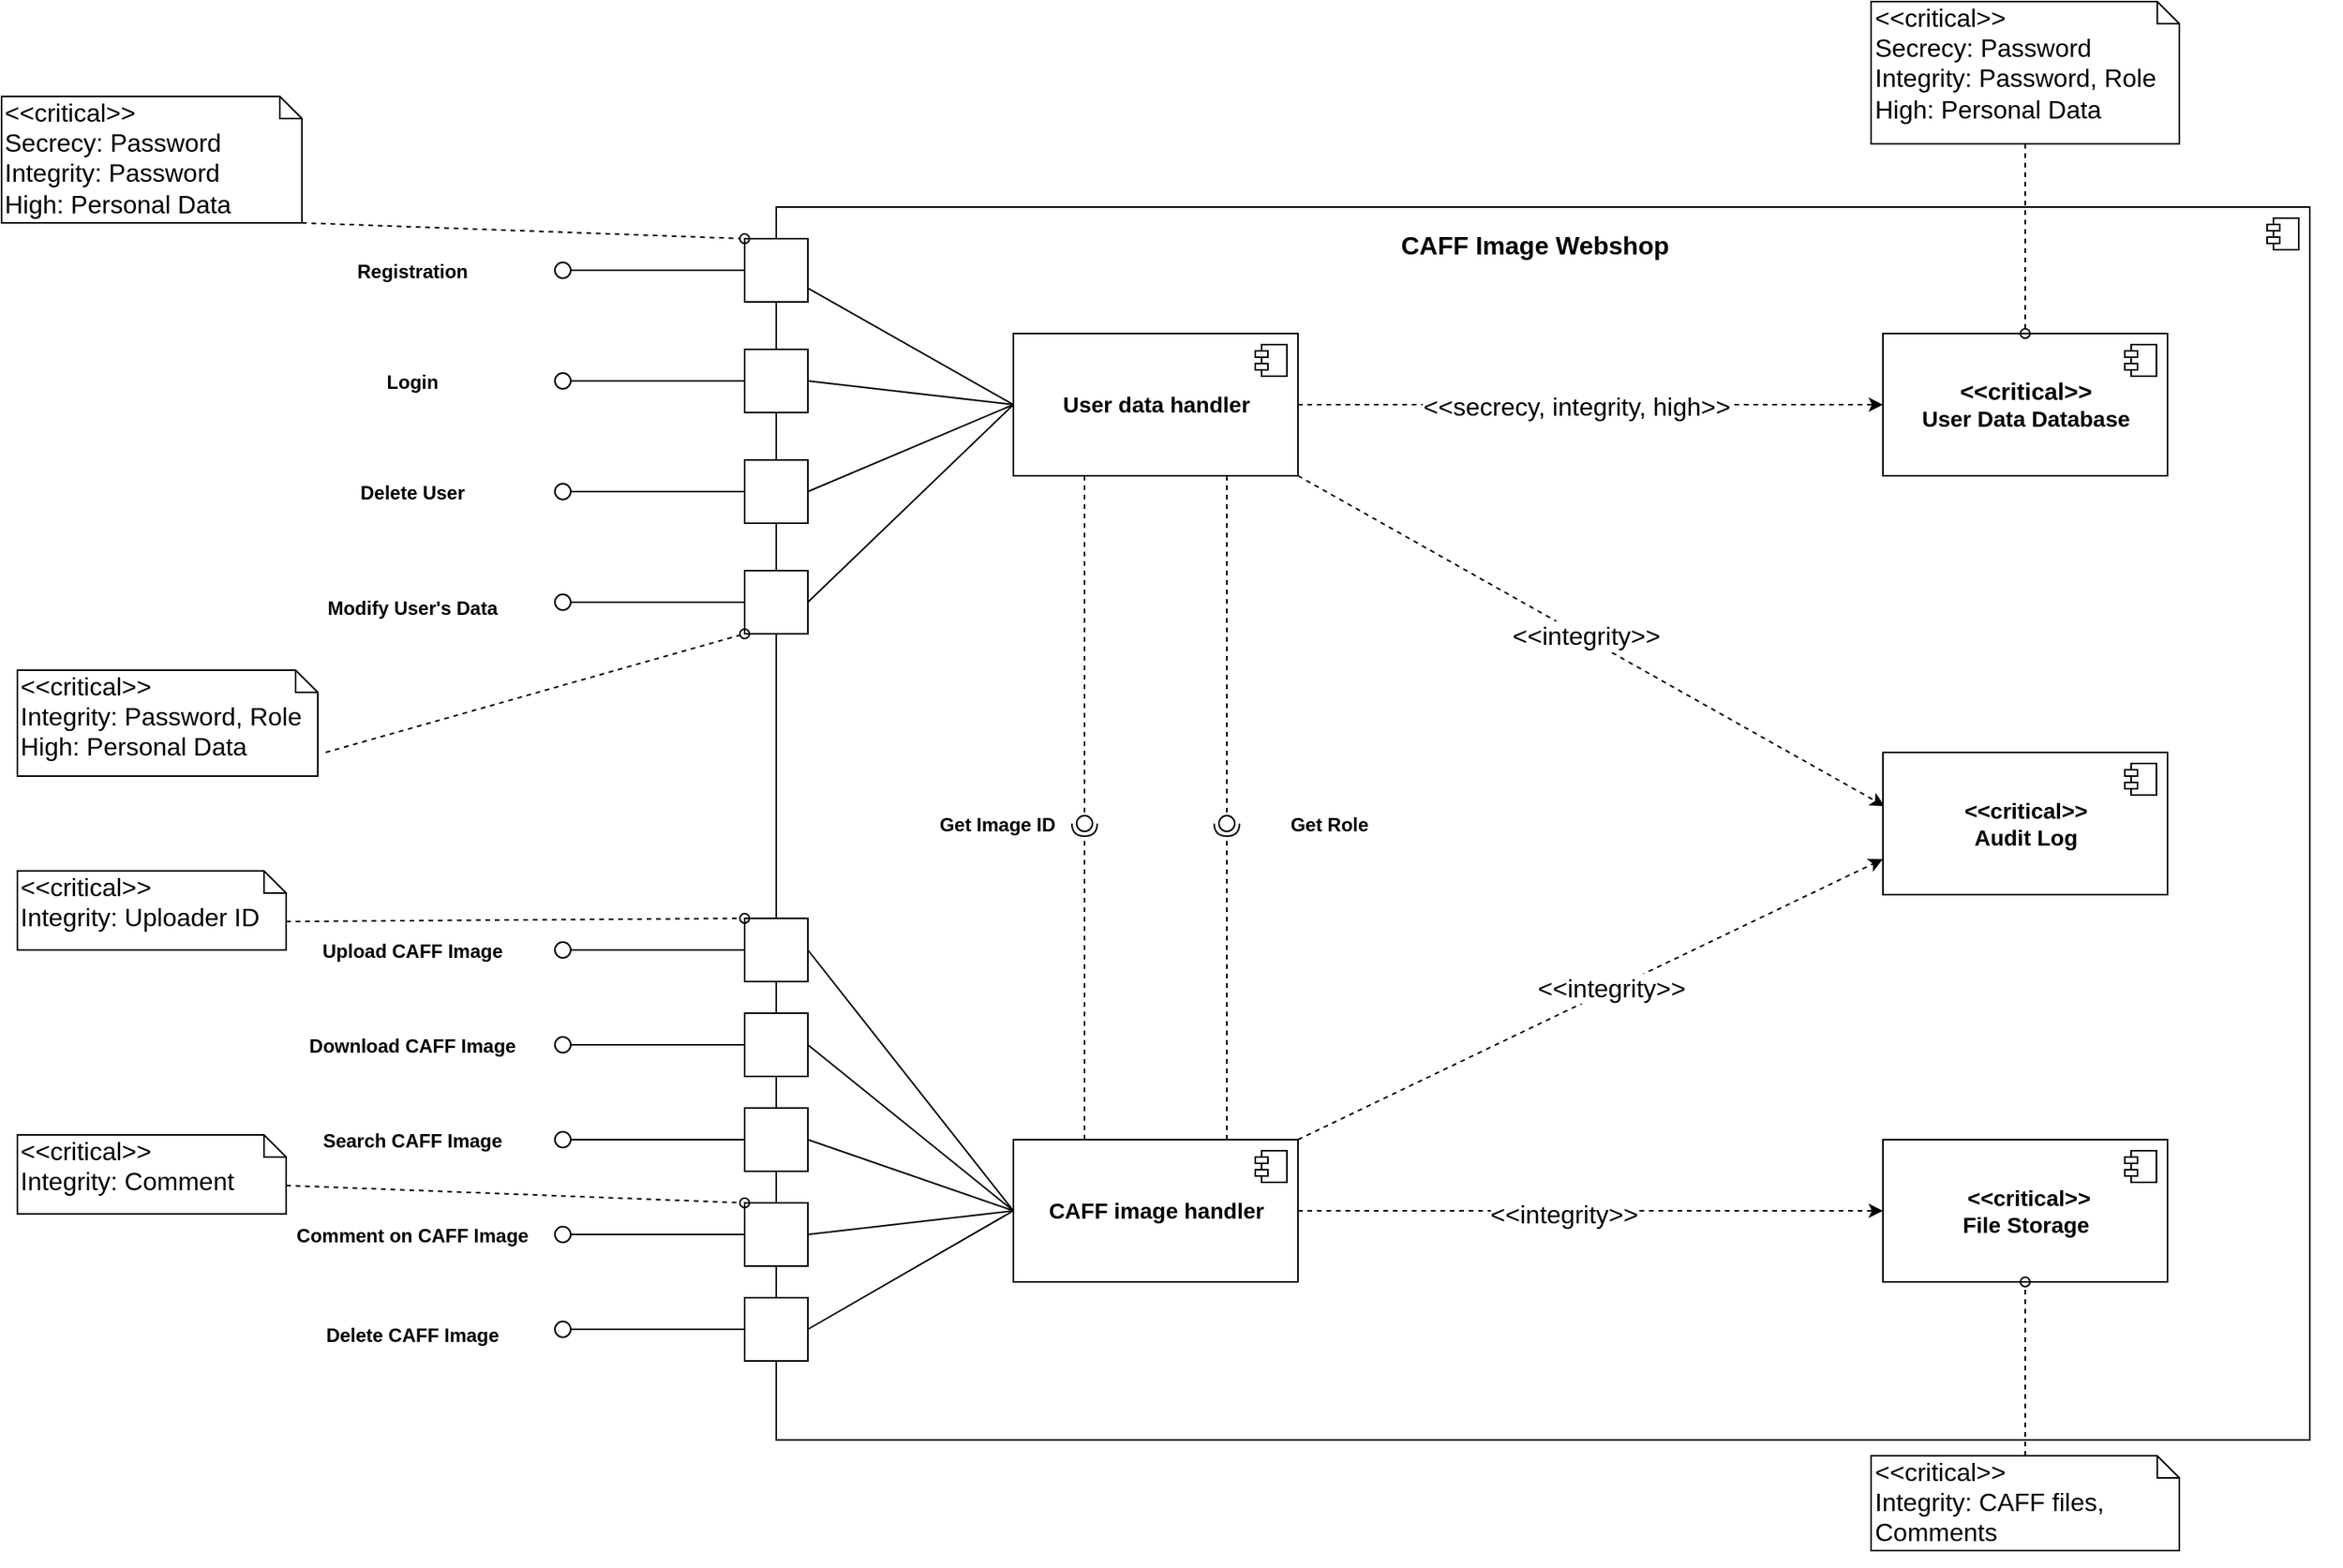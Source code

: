 <mxfile version="13.7.9" type="device"><diagram name="Page-1" id="5f0bae14-7c28-e335-631c-24af17079c00"><mxGraphModel dx="1427" dy="1365" grid="1" gridSize="10" guides="1" tooltips="1" connect="1" arrows="1" fold="1" page="1" pageScale="1" pageWidth="827" pageHeight="583" background="#ffffff" math="0" shadow="0"><root><mxCell id="0"/><mxCell id="1" parent="0"/><mxCell id="bfVSDGWMhE9fx68twoCt-98" value="" style="group" vertex="1" connectable="0" parent="1"><mxGeometry x="620" y="290" width="990" height="860" as="geometry"/></mxCell><mxCell id="bfVSDGWMhE9fx68twoCt-9" value="" style="group" vertex="1" connectable="0" parent="bfVSDGWMhE9fx68twoCt-98"><mxGeometry width="990" height="860" as="geometry"/></mxCell><mxCell id="bfVSDGWMhE9fx68twoCt-7" value="" style="html=1;dropTarget=0;" vertex="1" parent="bfVSDGWMhE9fx68twoCt-9"><mxGeometry width="970" height="780" as="geometry"/></mxCell><mxCell id="bfVSDGWMhE9fx68twoCt-8" value="" style="shape=module;jettyWidth=8;jettyHeight=4;" vertex="1" parent="bfVSDGWMhE9fx68twoCt-7"><mxGeometry x="1" width="20" height="20" relative="1" as="geometry"><mxPoint x="-27" y="7" as="offset"/></mxGeometry></mxCell><mxCell id="bfVSDGWMhE9fx68twoCt-15" style="rounded=0;orthogonalLoop=1;jettySize=auto;html=1;exitX=1;exitY=0.5;exitDx=0;exitDy=0;entryX=0;entryY=0.5;entryDx=0;entryDy=0;dashed=1;" edge="1" parent="bfVSDGWMhE9fx68twoCt-9" source="bfVSDGWMhE9fx68twoCt-5" target="bfVSDGWMhE9fx68twoCt-12"><mxGeometry relative="1" as="geometry"/></mxCell><mxCell id="bfVSDGWMhE9fx68twoCt-177" value="&amp;lt;&amp;lt;secrecy, integrity, high&amp;gt;&amp;gt;" style="edgeLabel;html=1;align=center;verticalAlign=middle;resizable=0;points=[];fontSize=16;" vertex="1" connectable="0" parent="bfVSDGWMhE9fx68twoCt-15"><mxGeometry x="-0.051" y="-1" relative="1" as="geometry"><mxPoint as="offset"/></mxGeometry></mxCell><mxCell id="bfVSDGWMhE9fx68twoCt-22" style="edgeStyle=none;rounded=0;orthogonalLoop=1;jettySize=auto;html=1;exitX=1;exitY=1;exitDx=0;exitDy=0;entryX=0.006;entryY=0.378;entryDx=0;entryDy=0;entryPerimeter=0;dashed=1;" edge="1" parent="bfVSDGWMhE9fx68twoCt-9" source="bfVSDGWMhE9fx68twoCt-5" target="bfVSDGWMhE9fx68twoCt-19"><mxGeometry relative="1" as="geometry"/></mxCell><mxCell id="bfVSDGWMhE9fx68twoCt-173" value="&amp;lt;&amp;lt;integrity&amp;gt;&amp;gt;" style="edgeLabel;html=1;align=center;verticalAlign=middle;resizable=0;points=[];fontSize=16;" vertex="1" connectable="0" parent="bfVSDGWMhE9fx68twoCt-22"><mxGeometry x="-0.024" y="1" relative="1" as="geometry"><mxPoint as="offset"/></mxGeometry></mxCell><mxCell id="bfVSDGWMhE9fx68twoCt-5" value="&lt;b&gt;&lt;font style=&quot;font-size: 14px&quot;&gt;User data handler&lt;br&gt;&lt;/font&gt;&lt;/b&gt;" style="html=1;dropTarget=0;" vertex="1" parent="bfVSDGWMhE9fx68twoCt-9"><mxGeometry x="150" y="80" width="180" height="90" as="geometry"/></mxCell><mxCell id="bfVSDGWMhE9fx68twoCt-6" value="" style="shape=module;jettyWidth=8;jettyHeight=4;" vertex="1" parent="bfVSDGWMhE9fx68twoCt-5"><mxGeometry x="1" width="20" height="20" relative="1" as="geometry"><mxPoint x="-27" y="7" as="offset"/></mxGeometry></mxCell><mxCell id="bfVSDGWMhE9fx68twoCt-18" style="edgeStyle=none;rounded=0;orthogonalLoop=1;jettySize=auto;html=1;exitX=1;exitY=0.5;exitDx=0;exitDy=0;dashed=1;" edge="1" parent="bfVSDGWMhE9fx68twoCt-9" source="bfVSDGWMhE9fx68twoCt-10" target="bfVSDGWMhE9fx68twoCt-16"><mxGeometry relative="1" as="geometry"/></mxCell><mxCell id="bfVSDGWMhE9fx68twoCt-176" value="&amp;lt;&amp;lt;integrity&amp;gt;&amp;gt;" style="edgeLabel;html=1;align=center;verticalAlign=middle;resizable=0;points=[];fontSize=16;" vertex="1" connectable="0" parent="bfVSDGWMhE9fx68twoCt-18"><mxGeometry x="-0.091" y="-2" relative="1" as="geometry"><mxPoint as="offset"/></mxGeometry></mxCell><mxCell id="bfVSDGWMhE9fx68twoCt-23" style="edgeStyle=none;rounded=0;orthogonalLoop=1;jettySize=auto;html=1;exitX=1;exitY=0;exitDx=0;exitDy=0;entryX=0;entryY=0.75;entryDx=0;entryDy=0;dashed=1;" edge="1" parent="bfVSDGWMhE9fx68twoCt-9" source="bfVSDGWMhE9fx68twoCt-10" target="bfVSDGWMhE9fx68twoCt-19"><mxGeometry relative="1" as="geometry"/></mxCell><mxCell id="bfVSDGWMhE9fx68twoCt-175" value="&amp;lt;&amp;lt;integrity&amp;gt;&amp;gt;" style="edgeLabel;html=1;align=center;verticalAlign=middle;resizable=0;points=[];fontSize=16;" vertex="1" connectable="0" parent="bfVSDGWMhE9fx68twoCt-23"><mxGeometry x="0.073" y="1" relative="1" as="geometry"><mxPoint as="offset"/></mxGeometry></mxCell><mxCell id="bfVSDGWMhE9fx68twoCt-10" value="&lt;font style=&quot;font-size: 14px&quot;&gt;&lt;b&gt;CAFF image handler&lt;br&gt;&lt;/b&gt;&lt;/font&gt;" style="html=1;dropTarget=0;" vertex="1" parent="bfVSDGWMhE9fx68twoCt-9"><mxGeometry x="150" y="590" width="180" height="90" as="geometry"/></mxCell><mxCell id="bfVSDGWMhE9fx68twoCt-11" value="" style="shape=module;jettyWidth=8;jettyHeight=4;" vertex="1" parent="bfVSDGWMhE9fx68twoCt-10"><mxGeometry x="1" width="20" height="20" relative="1" as="geometry"><mxPoint x="-27" y="7" as="offset"/></mxGeometry></mxCell><mxCell id="bfVSDGWMhE9fx68twoCt-12" value="&lt;font style=&quot;font-size: 15px&quot;&gt;&lt;b&gt;&amp;lt;&amp;lt;critical&amp;gt;&amp;gt;&lt;/b&gt;&lt;br&gt;&lt;/font&gt;&lt;div style=&quot;font-size: 14px&quot;&gt;&lt;font style=&quot;font-size: 14px&quot;&gt;&lt;b&gt;&lt;font style=&quot;font-size: 14px&quot;&gt;User Data Database&lt;/font&gt;&lt;/b&gt;&lt;/font&gt;&lt;/div&gt;" style="html=1;dropTarget=0;" vertex="1" parent="bfVSDGWMhE9fx68twoCt-9"><mxGeometry x="700" y="80" width="180" height="90" as="geometry"/></mxCell><mxCell id="bfVSDGWMhE9fx68twoCt-13" value="" style="shape=module;jettyWidth=8;jettyHeight=4;" vertex="1" parent="bfVSDGWMhE9fx68twoCt-12"><mxGeometry x="1" width="20" height="20" relative="1" as="geometry"><mxPoint x="-27" y="7" as="offset"/></mxGeometry></mxCell><mxCell id="bfVSDGWMhE9fx68twoCt-16" value="&lt;div&gt;&lt;b&gt;&lt;font style=&quot;font-size: 14px&quot;&gt;&amp;nbsp;&amp;lt;&amp;lt;critical&amp;gt;&amp;gt;&lt;br&gt;&lt;/font&gt;&lt;/b&gt;&lt;/div&gt;&lt;div&gt;&lt;b&gt;&lt;font style=&quot;font-size: 14px&quot;&gt;File Storage&lt;/font&gt;&lt;/b&gt;&lt;/div&gt;" style="html=1;dropTarget=0;" vertex="1" parent="bfVSDGWMhE9fx68twoCt-9"><mxGeometry x="700" y="590" width="180" height="90" as="geometry"/></mxCell><mxCell id="bfVSDGWMhE9fx68twoCt-17" value="" style="shape=module;jettyWidth=8;jettyHeight=4;" vertex="1" parent="bfVSDGWMhE9fx68twoCt-16"><mxGeometry x="1" width="20" height="20" relative="1" as="geometry"><mxPoint x="-27" y="7" as="offset"/></mxGeometry></mxCell><mxCell id="bfVSDGWMhE9fx68twoCt-19" value="&lt;div&gt;&lt;b&gt;&lt;font style=&quot;font-size: 14px&quot;&gt;&amp;lt;&amp;lt;critical&amp;gt;&amp;gt;&lt;br&gt;&lt;/font&gt;&lt;/b&gt;&lt;/div&gt;&lt;div&gt;&lt;b&gt;&lt;font style=&quot;font-size: 14px&quot;&gt;Audit Log&lt;/font&gt;&lt;/b&gt;&lt;/div&gt;" style="html=1;dropTarget=0;" vertex="1" parent="bfVSDGWMhE9fx68twoCt-9"><mxGeometry x="700" y="345" width="180" height="90" as="geometry"/></mxCell><mxCell id="bfVSDGWMhE9fx68twoCt-20" value="" style="shape=module;jettyWidth=8;jettyHeight=4;" vertex="1" parent="bfVSDGWMhE9fx68twoCt-19"><mxGeometry x="1" width="20" height="20" relative="1" as="geometry"><mxPoint x="-27" y="7" as="offset"/></mxGeometry></mxCell><mxCell id="bfVSDGWMhE9fx68twoCt-30" value="Get Image ID" style="text;align=center;fontStyle=1;verticalAlign=middle;spacingLeft=3;spacingRight=3;strokeColor=none;rotatable=0;points=[[0,0.5],[1,0.5]];portConstraint=eastwest;" vertex="1" parent="bfVSDGWMhE9fx68twoCt-9"><mxGeometry x="100" y="377" width="80" height="26" as="geometry"/></mxCell><mxCell id="bfVSDGWMhE9fx68twoCt-36" value="" style="ellipse;whiteSpace=wrap;html=1;fontFamily=Helvetica;fontSize=12;fontColor=#000000;align=center;strokeColor=#000000;fillColor=#ffffff;points=[];aspect=fixed;resizable=0;" vertex="1" parent="bfVSDGWMhE9fx68twoCt-9"><mxGeometry x="190" y="385" width="10" height="10" as="geometry"/></mxCell><mxCell id="bfVSDGWMhE9fx68twoCt-35" value="" style="rounded=0;orthogonalLoop=1;jettySize=auto;html=1;endArrow=halfCircle;endFill=0;entryX=0.5;entryY=0.5;entryDx=0;entryDy=0;endSize=6;strokeWidth=1;dashed=1;exitX=0.25;exitY=0;exitDx=0;exitDy=0;" edge="1" target="bfVSDGWMhE9fx68twoCt-36" parent="bfVSDGWMhE9fx68twoCt-9" source="bfVSDGWMhE9fx68twoCt-10"><mxGeometry relative="1" as="geometry"><mxPoint x="740" y="635" as="sourcePoint"/><Array as="points"/></mxGeometry></mxCell><mxCell id="bfVSDGWMhE9fx68twoCt-34" value="" style="rounded=0;orthogonalLoop=1;jettySize=auto;html=1;endArrow=none;endFill=0;dashed=1;exitX=0.25;exitY=1;exitDx=0;exitDy=0;" edge="1" target="bfVSDGWMhE9fx68twoCt-36" parent="bfVSDGWMhE9fx68twoCt-9" source="bfVSDGWMhE9fx68twoCt-5"><mxGeometry relative="1" as="geometry"><mxPoint x="700" y="635" as="sourcePoint"/></mxGeometry></mxCell><mxCell id="bfVSDGWMhE9fx68twoCt-40" value="Get Role" style="text;align=center;fontStyle=1;verticalAlign=middle;spacingLeft=3;spacingRight=3;strokeColor=none;rotatable=0;points=[[0,0.5],[1,0.5]];portConstraint=eastwest;" vertex="1" parent="bfVSDGWMhE9fx68twoCt-9"><mxGeometry x="310" y="377" width="80" height="26" as="geometry"/></mxCell><mxCell id="bfVSDGWMhE9fx68twoCt-127" value="" style="group" vertex="1" connectable="0" parent="bfVSDGWMhE9fx68twoCt-9"><mxGeometry x="-140" y="690" width="160" height="40" as="geometry"/></mxCell><mxCell id="bfVSDGWMhE9fx68twoCt-128" value="" style="whiteSpace=wrap;html=1;aspect=fixed;" vertex="1" parent="bfVSDGWMhE9fx68twoCt-127"><mxGeometry x="120" width="40" height="40" as="geometry"/></mxCell><mxCell id="bfVSDGWMhE9fx68twoCt-129" value="" style="rounded=0;orthogonalLoop=1;jettySize=auto;html=1;endArrow=none;endFill=0;exitX=0;exitY=0.5;exitDx=0;exitDy=0;" edge="1" parent="bfVSDGWMhE9fx68twoCt-127" source="bfVSDGWMhE9fx68twoCt-128" target="bfVSDGWMhE9fx68twoCt-130"><mxGeometry relative="1" as="geometry"><mxPoint x="290" y="305" as="sourcePoint"/></mxGeometry></mxCell><mxCell id="bfVSDGWMhE9fx68twoCt-130" value="" style="ellipse;whiteSpace=wrap;html=1;fontFamily=Helvetica;fontSize=12;fontColor=#000000;align=center;strokeColor=#000000;fillColor=#ffffff;points=[];aspect=fixed;resizable=0;" vertex="1" parent="bfVSDGWMhE9fx68twoCt-127"><mxGeometry y="15" width="10" height="10" as="geometry"/></mxCell><mxCell id="bfVSDGWMhE9fx68twoCt-122" value="" style="group" vertex="1" connectable="0" parent="bfVSDGWMhE9fx68twoCt-9"><mxGeometry x="-140" y="230" width="160" height="40" as="geometry"/></mxCell><mxCell id="bfVSDGWMhE9fx68twoCt-123" value="" style="whiteSpace=wrap;html=1;aspect=fixed;" vertex="1" parent="bfVSDGWMhE9fx68twoCt-122"><mxGeometry x="120" width="40" height="40" as="geometry"/></mxCell><mxCell id="bfVSDGWMhE9fx68twoCt-124" value="" style="rounded=0;orthogonalLoop=1;jettySize=auto;html=1;endArrow=none;endFill=0;exitX=0;exitY=0.5;exitDx=0;exitDy=0;" edge="1" parent="bfVSDGWMhE9fx68twoCt-122" source="bfVSDGWMhE9fx68twoCt-123" target="bfVSDGWMhE9fx68twoCt-125"><mxGeometry relative="1" as="geometry"><mxPoint x="290" y="305" as="sourcePoint"/></mxGeometry></mxCell><mxCell id="bfVSDGWMhE9fx68twoCt-125" value="" style="ellipse;whiteSpace=wrap;html=1;fontFamily=Helvetica;fontSize=12;fontColor=#000000;align=center;strokeColor=#000000;fillColor=#ffffff;points=[];aspect=fixed;resizable=0;" vertex="1" parent="bfVSDGWMhE9fx68twoCt-122"><mxGeometry y="15" width="10" height="10" as="geometry"/></mxCell><mxCell id="bfVSDGWMhE9fx68twoCt-162" style="edgeStyle=none;rounded=0;orthogonalLoop=1;jettySize=auto;html=1;exitX=1;exitY=0.5;exitDx=0;exitDy=0;entryX=0;entryY=0.5;entryDx=0;entryDy=0;endArrow=none;endFill=0;" edge="1" parent="bfVSDGWMhE9fx68twoCt-9" source="bfVSDGWMhE9fx68twoCt-123" target="bfVSDGWMhE9fx68twoCt-5"><mxGeometry relative="1" as="geometry"/></mxCell><mxCell id="bfVSDGWMhE9fx68twoCt-167" style="edgeStyle=none;rounded=0;orthogonalLoop=1;jettySize=auto;html=1;exitX=1;exitY=0.5;exitDx=0;exitDy=0;entryX=0;entryY=0.5;entryDx=0;entryDy=0;endArrow=none;endFill=0;" edge="1" parent="bfVSDGWMhE9fx68twoCt-9" source="bfVSDGWMhE9fx68twoCt-128" target="bfVSDGWMhE9fx68twoCt-10"><mxGeometry relative="1" as="geometry"/></mxCell><mxCell id="bfVSDGWMhE9fx68twoCt-168" value="CAFF Image Webshop" style="text;align=center;fontStyle=1;verticalAlign=middle;spacingLeft=3;spacingRight=3;strokeColor=none;rotatable=0;points=[[0,0.5],[1,0.5]];portConstraint=eastwest;fontSize=16;" vertex="1" parent="bfVSDGWMhE9fx68twoCt-9"><mxGeometry x="440" y="10" width="80" height="26" as="geometry"/></mxCell><mxCell id="bfVSDGWMhE9fx68twoCt-187" style="edgeStyle=none;rounded=0;orthogonalLoop=1;jettySize=auto;html=1;exitX=0.5;exitY=0;exitDx=0;exitDy=0;exitPerimeter=0;dashed=1;endArrow=oval;endFill=0;fontSize=16;" edge="1" parent="bfVSDGWMhE9fx68twoCt-9" source="bfVSDGWMhE9fx68twoCt-186" target="bfVSDGWMhE9fx68twoCt-16"><mxGeometry relative="1" as="geometry"/></mxCell><mxCell id="bfVSDGWMhE9fx68twoCt-186" value="&lt;div&gt;&amp;lt;&amp;lt;critical&amp;gt;&amp;gt;&lt;/div&gt;&lt;div&gt;Integrity: CAFF files, Comments&lt;br&gt;&lt;/div&gt;" style="shape=note;whiteSpace=wrap;html=1;size=14;verticalAlign=top;align=left;spacingTop=-6;fontSize=16;" vertex="1" parent="bfVSDGWMhE9fx68twoCt-9"><mxGeometry x="692.5" y="790" width="195" height="60" as="geometry"/></mxCell><mxCell id="bfVSDGWMhE9fx68twoCt-39" value="" style="ellipse;whiteSpace=wrap;html=1;fontFamily=Helvetica;fontSize=12;fontColor=#000000;align=center;strokeColor=#000000;fillColor=#ffffff;points=[];aspect=fixed;resizable=0;" vertex="1" parent="bfVSDGWMhE9fx68twoCt-98"><mxGeometry x="280" y="385" width="10" height="10" as="geometry"/></mxCell><mxCell id="bfVSDGWMhE9fx68twoCt-37" value="" style="rounded=0;orthogonalLoop=1;jettySize=auto;html=1;endArrow=none;endFill=0;dashed=1;exitX=0.75;exitY=1;exitDx=0;exitDy=0;" edge="1" target="bfVSDGWMhE9fx68twoCt-39" parent="bfVSDGWMhE9fx68twoCt-98" source="bfVSDGWMhE9fx68twoCt-5"><mxGeometry relative="1" as="geometry"><mxPoint x="1140" y="805" as="sourcePoint"/></mxGeometry></mxCell><mxCell id="bfVSDGWMhE9fx68twoCt-38" value="" style="rounded=0;orthogonalLoop=1;jettySize=auto;html=1;endArrow=halfCircle;endFill=0;entryX=0.5;entryY=0.5;entryDx=0;entryDy=0;endSize=6;strokeWidth=1;dashed=1;exitX=0.75;exitY=0;exitDx=0;exitDy=0;" edge="1" target="bfVSDGWMhE9fx68twoCt-39" parent="bfVSDGWMhE9fx68twoCt-98" source="bfVSDGWMhE9fx68twoCt-10"><mxGeometry relative="1" as="geometry"><mxPoint x="1180" y="805" as="sourcePoint"/></mxGeometry></mxCell><mxCell id="bfVSDGWMhE9fx68twoCt-108" value="" style="group" vertex="1" connectable="0" parent="1"><mxGeometry x="480" y="310" width="160" height="40" as="geometry"/></mxCell><mxCell id="bfVSDGWMhE9fx68twoCt-70" value="" style="whiteSpace=wrap;html=1;aspect=fixed;" vertex="1" parent="bfVSDGWMhE9fx68twoCt-108"><mxGeometry x="120" width="40" height="40" as="geometry"/></mxCell><mxCell id="bfVSDGWMhE9fx68twoCt-105" value="" style="rounded=0;orthogonalLoop=1;jettySize=auto;html=1;endArrow=none;endFill=0;exitX=0;exitY=0.5;exitDx=0;exitDy=0;" edge="1" target="bfVSDGWMhE9fx68twoCt-107" parent="bfVSDGWMhE9fx68twoCt-108" source="bfVSDGWMhE9fx68twoCt-70"><mxGeometry relative="1" as="geometry"><mxPoint x="290" y="305" as="sourcePoint"/></mxGeometry></mxCell><mxCell id="bfVSDGWMhE9fx68twoCt-107" value="" style="ellipse;whiteSpace=wrap;html=1;fontFamily=Helvetica;fontSize=12;fontColor=#000000;align=center;strokeColor=#000000;fillColor=#ffffff;points=[];aspect=fixed;resizable=0;" vertex="1" parent="bfVSDGWMhE9fx68twoCt-108"><mxGeometry y="15" width="10" height="10" as="geometry"/></mxCell><mxCell id="bfVSDGWMhE9fx68twoCt-114" value="" style="group" vertex="1" connectable="0" parent="1"><mxGeometry x="480" y="380" width="160" height="40" as="geometry"/></mxCell><mxCell id="bfVSDGWMhE9fx68twoCt-115" value="" style="whiteSpace=wrap;html=1;aspect=fixed;" vertex="1" parent="bfVSDGWMhE9fx68twoCt-114"><mxGeometry x="120" width="40" height="40" as="geometry"/></mxCell><mxCell id="bfVSDGWMhE9fx68twoCt-116" value="" style="rounded=0;orthogonalLoop=1;jettySize=auto;html=1;endArrow=none;endFill=0;exitX=0;exitY=0.5;exitDx=0;exitDy=0;" edge="1" parent="bfVSDGWMhE9fx68twoCt-114" source="bfVSDGWMhE9fx68twoCt-115" target="bfVSDGWMhE9fx68twoCt-117"><mxGeometry relative="1" as="geometry"><mxPoint x="290" y="305" as="sourcePoint"/></mxGeometry></mxCell><mxCell id="bfVSDGWMhE9fx68twoCt-117" value="" style="ellipse;whiteSpace=wrap;html=1;fontFamily=Helvetica;fontSize=12;fontColor=#000000;align=center;strokeColor=#000000;fillColor=#ffffff;points=[];aspect=fixed;resizable=0;" vertex="1" parent="bfVSDGWMhE9fx68twoCt-114"><mxGeometry y="15" width="10" height="10" as="geometry"/></mxCell><mxCell id="bfVSDGWMhE9fx68twoCt-118" value="" style="group" vertex="1" connectable="0" parent="1"><mxGeometry x="480" y="450" width="160" height="40" as="geometry"/></mxCell><mxCell id="bfVSDGWMhE9fx68twoCt-119" value="" style="whiteSpace=wrap;html=1;aspect=fixed;" vertex="1" parent="bfVSDGWMhE9fx68twoCt-118"><mxGeometry x="120" width="40" height="40" as="geometry"/></mxCell><mxCell id="bfVSDGWMhE9fx68twoCt-120" value="" style="rounded=0;orthogonalLoop=1;jettySize=auto;html=1;endArrow=none;endFill=0;exitX=0;exitY=0.5;exitDx=0;exitDy=0;" edge="1" parent="bfVSDGWMhE9fx68twoCt-118" source="bfVSDGWMhE9fx68twoCt-119" target="bfVSDGWMhE9fx68twoCt-121"><mxGeometry relative="1" as="geometry"><mxPoint x="290" y="305" as="sourcePoint"/></mxGeometry></mxCell><mxCell id="bfVSDGWMhE9fx68twoCt-121" value="" style="ellipse;whiteSpace=wrap;html=1;fontFamily=Helvetica;fontSize=12;fontColor=#000000;align=center;strokeColor=#000000;fillColor=#ffffff;points=[];aspect=fixed;resizable=0;" vertex="1" parent="bfVSDGWMhE9fx68twoCt-118"><mxGeometry y="15" width="10" height="10" as="geometry"/></mxCell><mxCell id="bfVSDGWMhE9fx68twoCt-131" value="" style="group" vertex="1" connectable="0" parent="1"><mxGeometry x="480" y="920" width="160" height="40" as="geometry"/></mxCell><mxCell id="bfVSDGWMhE9fx68twoCt-132" value="" style="whiteSpace=wrap;html=1;aspect=fixed;" vertex="1" parent="bfVSDGWMhE9fx68twoCt-131"><mxGeometry x="120" width="40" height="40" as="geometry"/></mxCell><mxCell id="bfVSDGWMhE9fx68twoCt-133" value="" style="rounded=0;orthogonalLoop=1;jettySize=auto;html=1;endArrow=none;endFill=0;exitX=0;exitY=0.5;exitDx=0;exitDy=0;" edge="1" parent="bfVSDGWMhE9fx68twoCt-131" source="bfVSDGWMhE9fx68twoCt-132" target="bfVSDGWMhE9fx68twoCt-134"><mxGeometry relative="1" as="geometry"><mxPoint x="290" y="305" as="sourcePoint"/></mxGeometry></mxCell><mxCell id="bfVSDGWMhE9fx68twoCt-134" value="" style="ellipse;whiteSpace=wrap;html=1;fontFamily=Helvetica;fontSize=12;fontColor=#000000;align=center;strokeColor=#000000;fillColor=#ffffff;points=[];aspect=fixed;resizable=0;" vertex="1" parent="bfVSDGWMhE9fx68twoCt-131"><mxGeometry y="15" width="10" height="10" as="geometry"/></mxCell><mxCell id="bfVSDGWMhE9fx68twoCt-135" value="" style="group" vertex="1" connectable="0" parent="1"><mxGeometry x="480" y="860" width="160" height="40" as="geometry"/></mxCell><mxCell id="bfVSDGWMhE9fx68twoCt-136" value="" style="whiteSpace=wrap;html=1;aspect=fixed;" vertex="1" parent="bfVSDGWMhE9fx68twoCt-135"><mxGeometry x="120" width="40" height="40" as="geometry"/></mxCell><mxCell id="bfVSDGWMhE9fx68twoCt-137" value="" style="rounded=0;orthogonalLoop=1;jettySize=auto;html=1;endArrow=none;endFill=0;exitX=0;exitY=0.5;exitDx=0;exitDy=0;" edge="1" parent="bfVSDGWMhE9fx68twoCt-135" source="bfVSDGWMhE9fx68twoCt-136" target="bfVSDGWMhE9fx68twoCt-138"><mxGeometry relative="1" as="geometry"><mxPoint x="290" y="305" as="sourcePoint"/></mxGeometry></mxCell><mxCell id="bfVSDGWMhE9fx68twoCt-138" value="" style="ellipse;whiteSpace=wrap;html=1;fontFamily=Helvetica;fontSize=12;fontColor=#000000;align=center;strokeColor=#000000;fillColor=#ffffff;points=[];aspect=fixed;resizable=0;" vertex="1" parent="bfVSDGWMhE9fx68twoCt-135"><mxGeometry y="15" width="10" height="10" as="geometry"/></mxCell><mxCell id="bfVSDGWMhE9fx68twoCt-139" value="" style="group" vertex="1" connectable="0" parent="1"><mxGeometry x="480" y="800" width="160" height="40" as="geometry"/></mxCell><mxCell id="bfVSDGWMhE9fx68twoCt-140" value="" style="whiteSpace=wrap;html=1;aspect=fixed;" vertex="1" parent="bfVSDGWMhE9fx68twoCt-139"><mxGeometry x="120" width="40" height="40" as="geometry"/></mxCell><mxCell id="bfVSDGWMhE9fx68twoCt-141" value="" style="rounded=0;orthogonalLoop=1;jettySize=auto;html=1;endArrow=none;endFill=0;exitX=0;exitY=0.5;exitDx=0;exitDy=0;" edge="1" parent="bfVSDGWMhE9fx68twoCt-139" source="bfVSDGWMhE9fx68twoCt-140" target="bfVSDGWMhE9fx68twoCt-142"><mxGeometry relative="1" as="geometry"><mxPoint x="290" y="305" as="sourcePoint"/></mxGeometry></mxCell><mxCell id="bfVSDGWMhE9fx68twoCt-142" value="" style="ellipse;whiteSpace=wrap;html=1;fontFamily=Helvetica;fontSize=12;fontColor=#000000;align=center;strokeColor=#000000;fillColor=#ffffff;points=[];aspect=fixed;resizable=0;" vertex="1" parent="bfVSDGWMhE9fx68twoCt-139"><mxGeometry y="15" width="10" height="10" as="geometry"/></mxCell><mxCell id="bfVSDGWMhE9fx68twoCt-143" value="" style="group" vertex="1" connectable="0" parent="1"><mxGeometry x="480" y="740" width="160" height="40" as="geometry"/></mxCell><mxCell id="bfVSDGWMhE9fx68twoCt-144" value="" style="whiteSpace=wrap;html=1;aspect=fixed;" vertex="1" parent="bfVSDGWMhE9fx68twoCt-143"><mxGeometry x="120" width="40" height="40" as="geometry"/></mxCell><mxCell id="bfVSDGWMhE9fx68twoCt-145" value="" style="rounded=0;orthogonalLoop=1;jettySize=auto;html=1;endArrow=none;endFill=0;exitX=0;exitY=0.5;exitDx=0;exitDy=0;" edge="1" parent="bfVSDGWMhE9fx68twoCt-143" source="bfVSDGWMhE9fx68twoCt-144" target="bfVSDGWMhE9fx68twoCt-146"><mxGeometry relative="1" as="geometry"><mxPoint x="290" y="305" as="sourcePoint"/></mxGeometry></mxCell><mxCell id="bfVSDGWMhE9fx68twoCt-146" value="" style="ellipse;whiteSpace=wrap;html=1;fontFamily=Helvetica;fontSize=12;fontColor=#000000;align=center;strokeColor=#000000;fillColor=#ffffff;points=[];aspect=fixed;resizable=0;" vertex="1" parent="bfVSDGWMhE9fx68twoCt-143"><mxGeometry y="15" width="10" height="10" as="geometry"/></mxCell><mxCell id="bfVSDGWMhE9fx68twoCt-147" value="Registration" style="text;align=center;fontStyle=1;verticalAlign=middle;spacingLeft=3;spacingRight=3;strokeColor=none;rotatable=0;points=[[0,0.5],[1,0.5]];portConstraint=eastwest;" vertex="1" parent="1"><mxGeometry x="350" y="317" width="80" height="26" as="geometry"/></mxCell><mxCell id="bfVSDGWMhE9fx68twoCt-148" value="Login" style="text;align=center;fontStyle=1;verticalAlign=middle;spacingLeft=3;spacingRight=3;strokeColor=none;rotatable=0;points=[[0,0.5],[1,0.5]];portConstraint=eastwest;" vertex="1" parent="1"><mxGeometry x="350" y="387" width="80" height="26" as="geometry"/></mxCell><mxCell id="bfVSDGWMhE9fx68twoCt-149" value="Delete User" style="text;align=center;fontStyle=1;verticalAlign=middle;spacingLeft=3;spacingRight=3;strokeColor=none;rotatable=0;points=[[0,0.5],[1,0.5]];portConstraint=eastwest;" vertex="1" parent="1"><mxGeometry x="350" y="457" width="80" height="26" as="geometry"/></mxCell><mxCell id="bfVSDGWMhE9fx68twoCt-150" value="Modify User's Data" style="text;align=center;fontStyle=1;verticalAlign=middle;spacingLeft=3;spacingRight=3;strokeColor=none;rotatable=0;points=[[0,0.5],[1,0.5]];portConstraint=eastwest;" vertex="1" parent="1"><mxGeometry x="350" y="530" width="80" height="26" as="geometry"/></mxCell><mxCell id="bfVSDGWMhE9fx68twoCt-151" value="Upload CAFF Image" style="text;align=center;fontStyle=1;verticalAlign=middle;spacingLeft=3;spacingRight=3;strokeColor=none;rotatable=0;points=[[0,0.5],[1,0.5]];portConstraint=eastwest;" vertex="1" parent="1"><mxGeometry x="350" y="747" width="80" height="26" as="geometry"/></mxCell><mxCell id="bfVSDGWMhE9fx68twoCt-152" value="Download CAFF Image" style="text;align=center;fontStyle=1;verticalAlign=middle;spacingLeft=3;spacingRight=3;strokeColor=none;rotatable=0;points=[[0,0.5],[1,0.5]];portConstraint=eastwest;" vertex="1" parent="1"><mxGeometry x="350" y="807" width="80" height="26" as="geometry"/></mxCell><mxCell id="bfVSDGWMhE9fx68twoCt-153" value="Search CAFF Image" style="text;align=center;fontStyle=1;verticalAlign=middle;spacingLeft=3;spacingRight=3;strokeColor=none;rotatable=0;points=[[0,0.5],[1,0.5]];portConstraint=eastwest;" vertex="1" parent="1"><mxGeometry x="350" y="867" width="80" height="26" as="geometry"/></mxCell><mxCell id="bfVSDGWMhE9fx68twoCt-154" value="Comment on CAFF Image" style="text;align=center;fontStyle=1;verticalAlign=middle;spacingLeft=3;spacingRight=3;strokeColor=none;rotatable=0;points=[[0,0.5],[1,0.5]];portConstraint=eastwest;" vertex="1" parent="1"><mxGeometry x="350" y="927" width="80" height="26" as="geometry"/></mxCell><mxCell id="bfVSDGWMhE9fx68twoCt-155" value="Delete CAFF Image" style="text;align=center;fontStyle=1;verticalAlign=middle;spacingLeft=3;spacingRight=3;strokeColor=none;rotatable=0;points=[[0,0.5],[1,0.5]];portConstraint=eastwest;" vertex="1" parent="1"><mxGeometry x="350" y="990" width="80" height="26" as="geometry"/></mxCell><mxCell id="bfVSDGWMhE9fx68twoCt-156" style="edgeStyle=none;rounded=0;orthogonalLoop=1;jettySize=auto;html=1;entryX=0;entryY=0.5;entryDx=0;entryDy=0;endArrow=none;endFill=0;" edge="1" parent="1" source="bfVSDGWMhE9fx68twoCt-70" target="bfVSDGWMhE9fx68twoCt-5"><mxGeometry relative="1" as="geometry"/></mxCell><mxCell id="bfVSDGWMhE9fx68twoCt-157" style="edgeStyle=none;rounded=0;orthogonalLoop=1;jettySize=auto;html=1;exitX=1;exitY=0.5;exitDx=0;exitDy=0;entryX=0;entryY=0.5;entryDx=0;entryDy=0;endArrow=none;endFill=0;" edge="1" parent="1" source="bfVSDGWMhE9fx68twoCt-115" target="bfVSDGWMhE9fx68twoCt-5"><mxGeometry relative="1" as="geometry"/></mxCell><mxCell id="bfVSDGWMhE9fx68twoCt-159" style="edgeStyle=none;rounded=0;orthogonalLoop=1;jettySize=auto;html=1;exitX=1;exitY=0.5;exitDx=0;exitDy=0;entryX=0;entryY=0.5;entryDx=0;entryDy=0;endArrow=none;endFill=0;" edge="1" parent="1" source="bfVSDGWMhE9fx68twoCt-119" target="bfVSDGWMhE9fx68twoCt-5"><mxGeometry relative="1" as="geometry"/></mxCell><mxCell id="bfVSDGWMhE9fx68twoCt-163" style="edgeStyle=none;rounded=0;orthogonalLoop=1;jettySize=auto;html=1;exitX=1;exitY=0.5;exitDx=0;exitDy=0;entryX=0;entryY=0.5;entryDx=0;entryDy=0;endArrow=none;endFill=0;" edge="1" parent="1" source="bfVSDGWMhE9fx68twoCt-144" target="bfVSDGWMhE9fx68twoCt-10"><mxGeometry relative="1" as="geometry"/></mxCell><mxCell id="bfVSDGWMhE9fx68twoCt-164" style="edgeStyle=none;rounded=0;orthogonalLoop=1;jettySize=auto;html=1;exitX=1;exitY=0.5;exitDx=0;exitDy=0;entryX=0;entryY=0.5;entryDx=0;entryDy=0;endArrow=none;endFill=0;" edge="1" parent="1" source="bfVSDGWMhE9fx68twoCt-140" target="bfVSDGWMhE9fx68twoCt-10"><mxGeometry relative="1" as="geometry"/></mxCell><mxCell id="bfVSDGWMhE9fx68twoCt-165" style="edgeStyle=none;rounded=0;orthogonalLoop=1;jettySize=auto;html=1;exitX=1;exitY=0.5;exitDx=0;exitDy=0;entryX=0;entryY=0.5;entryDx=0;entryDy=0;endArrow=none;endFill=0;" edge="1" parent="1" source="bfVSDGWMhE9fx68twoCt-136" target="bfVSDGWMhE9fx68twoCt-10"><mxGeometry relative="1" as="geometry"/></mxCell><mxCell id="bfVSDGWMhE9fx68twoCt-166" style="edgeStyle=none;rounded=0;orthogonalLoop=1;jettySize=auto;html=1;exitX=1;exitY=0.5;exitDx=0;exitDy=0;entryX=0;entryY=0.5;entryDx=0;entryDy=0;endArrow=none;endFill=0;" edge="1" parent="1" source="bfVSDGWMhE9fx68twoCt-132" target="bfVSDGWMhE9fx68twoCt-10"><mxGeometry relative="1" as="geometry"/></mxCell><mxCell id="bfVSDGWMhE9fx68twoCt-172" style="edgeStyle=none;rounded=0;orthogonalLoop=1;jettySize=auto;html=1;exitX=0.5;exitY=1;exitDx=0;exitDy=0;exitPerimeter=0;entryX=0.5;entryY=0;entryDx=0;entryDy=0;endArrow=oval;endFill=0;fontSize=16;dashed=1;" edge="1" parent="1" source="bfVSDGWMhE9fx68twoCt-171" target="bfVSDGWMhE9fx68twoCt-12"><mxGeometry relative="1" as="geometry"/></mxCell><mxCell id="bfVSDGWMhE9fx68twoCt-171" value="&lt;div&gt;&amp;lt;&amp;lt;critical&amp;gt;&amp;gt;&lt;/div&gt;&lt;div&gt;Secrecy: Password&lt;br&gt;&lt;/div&gt;&lt;div&gt;Integrity: Password, Role&lt;/div&gt;&lt;div&gt;High: Personal Data&lt;br&gt;&lt;/div&gt;" style="shape=note;whiteSpace=wrap;html=1;size=14;verticalAlign=top;align=left;spacingTop=-6;fontSize=16;" vertex="1" parent="1"><mxGeometry x="1312.5" y="160" width="195" height="90" as="geometry"/></mxCell><mxCell id="bfVSDGWMhE9fx68twoCt-179" style="edgeStyle=none;rounded=0;orthogonalLoop=1;jettySize=auto;html=1;exitX=0;exitY=0;exitDx=195;exitDy=52;exitPerimeter=0;entryX=0;entryY=1;entryDx=0;entryDy=0;dashed=1;endArrow=oval;endFill=0;fontSize=16;" edge="1" parent="1" source="bfVSDGWMhE9fx68twoCt-178" target="bfVSDGWMhE9fx68twoCt-123"><mxGeometry relative="1" as="geometry"/></mxCell><mxCell id="bfVSDGWMhE9fx68twoCt-178" value="&lt;div&gt;&amp;lt;&amp;lt;critical&amp;gt;&amp;gt;&lt;/div&gt;&lt;div&gt;Integrity: Password, Role&lt;/div&gt;&lt;div&gt;High: Personal Data&lt;br&gt;&lt;/div&gt;" style="shape=note;whiteSpace=wrap;html=1;size=14;verticalAlign=top;align=left;spacingTop=-6;fontSize=16;" vertex="1" parent="1"><mxGeometry x="140" y="583" width="190" height="67" as="geometry"/></mxCell><mxCell id="bfVSDGWMhE9fx68twoCt-183" style="edgeStyle=none;rounded=0;orthogonalLoop=1;jettySize=auto;html=1;exitX=0;exitY=0;exitDx=170;exitDy=32;exitPerimeter=0;entryX=0;entryY=0;entryDx=0;entryDy=0;dashed=1;endArrow=oval;endFill=0;fontSize=16;" edge="1" parent="1" source="bfVSDGWMhE9fx68twoCt-182" target="bfVSDGWMhE9fx68twoCt-132"><mxGeometry relative="1" as="geometry"/></mxCell><mxCell id="bfVSDGWMhE9fx68twoCt-182" value="&lt;div&gt;&amp;lt;&amp;lt;critical&amp;gt;&amp;gt;&lt;/div&gt;&lt;div&gt;Integrity: Comment&lt;/div&gt;" style="shape=note;whiteSpace=wrap;html=1;size=14;verticalAlign=top;align=left;spacingTop=-6;fontSize=16;" vertex="1" parent="1"><mxGeometry x="140" y="877" width="170" height="50" as="geometry"/></mxCell><mxCell id="bfVSDGWMhE9fx68twoCt-185" style="edgeStyle=none;rounded=0;orthogonalLoop=1;jettySize=auto;html=1;exitX=0;exitY=0;exitDx=170;exitDy=32;exitPerimeter=0;entryX=0;entryY=0;entryDx=0;entryDy=0;dashed=1;endArrow=oval;endFill=0;fontSize=16;" edge="1" parent="1" source="bfVSDGWMhE9fx68twoCt-184" target="bfVSDGWMhE9fx68twoCt-144"><mxGeometry relative="1" as="geometry"/></mxCell><mxCell id="bfVSDGWMhE9fx68twoCt-184" value="&lt;div&gt;&amp;lt;&amp;lt;critical&amp;gt;&amp;gt;&lt;/div&gt;&lt;div&gt;Integrity: Uploader ID&lt;br&gt;&lt;/div&gt;" style="shape=note;whiteSpace=wrap;html=1;size=14;verticalAlign=top;align=left;spacingTop=-6;fontSize=16;" vertex="1" parent="1"><mxGeometry x="140" y="710" width="170" height="50" as="geometry"/></mxCell><mxCell id="bfVSDGWMhE9fx68twoCt-189" style="edgeStyle=none;rounded=0;orthogonalLoop=1;jettySize=auto;html=1;exitX=1;exitY=1;exitDx=0;exitDy=0;exitPerimeter=0;entryX=0;entryY=0;entryDx=0;entryDy=0;dashed=1;endArrow=oval;endFill=0;fontSize=16;" edge="1" parent="1" source="bfVSDGWMhE9fx68twoCt-188" target="bfVSDGWMhE9fx68twoCt-70"><mxGeometry relative="1" as="geometry"/></mxCell><mxCell id="bfVSDGWMhE9fx68twoCt-188" value="&lt;div&gt;&amp;lt;&amp;lt;critical&amp;gt;&amp;gt;&lt;/div&gt;&lt;div&gt;Secrecy: Password&lt;br&gt;&lt;/div&gt;&lt;div&gt;Integrity: Password&lt;br&gt;&lt;/div&gt;&lt;div&gt;High: Personal Data&lt;br&gt;&lt;/div&gt;" style="shape=note;whiteSpace=wrap;html=1;size=14;verticalAlign=top;align=left;spacingTop=-6;fontSize=16;" vertex="1" parent="1"><mxGeometry x="130" y="220" width="190" height="80" as="geometry"/></mxCell></root></mxGraphModel></diagram></mxfile>
